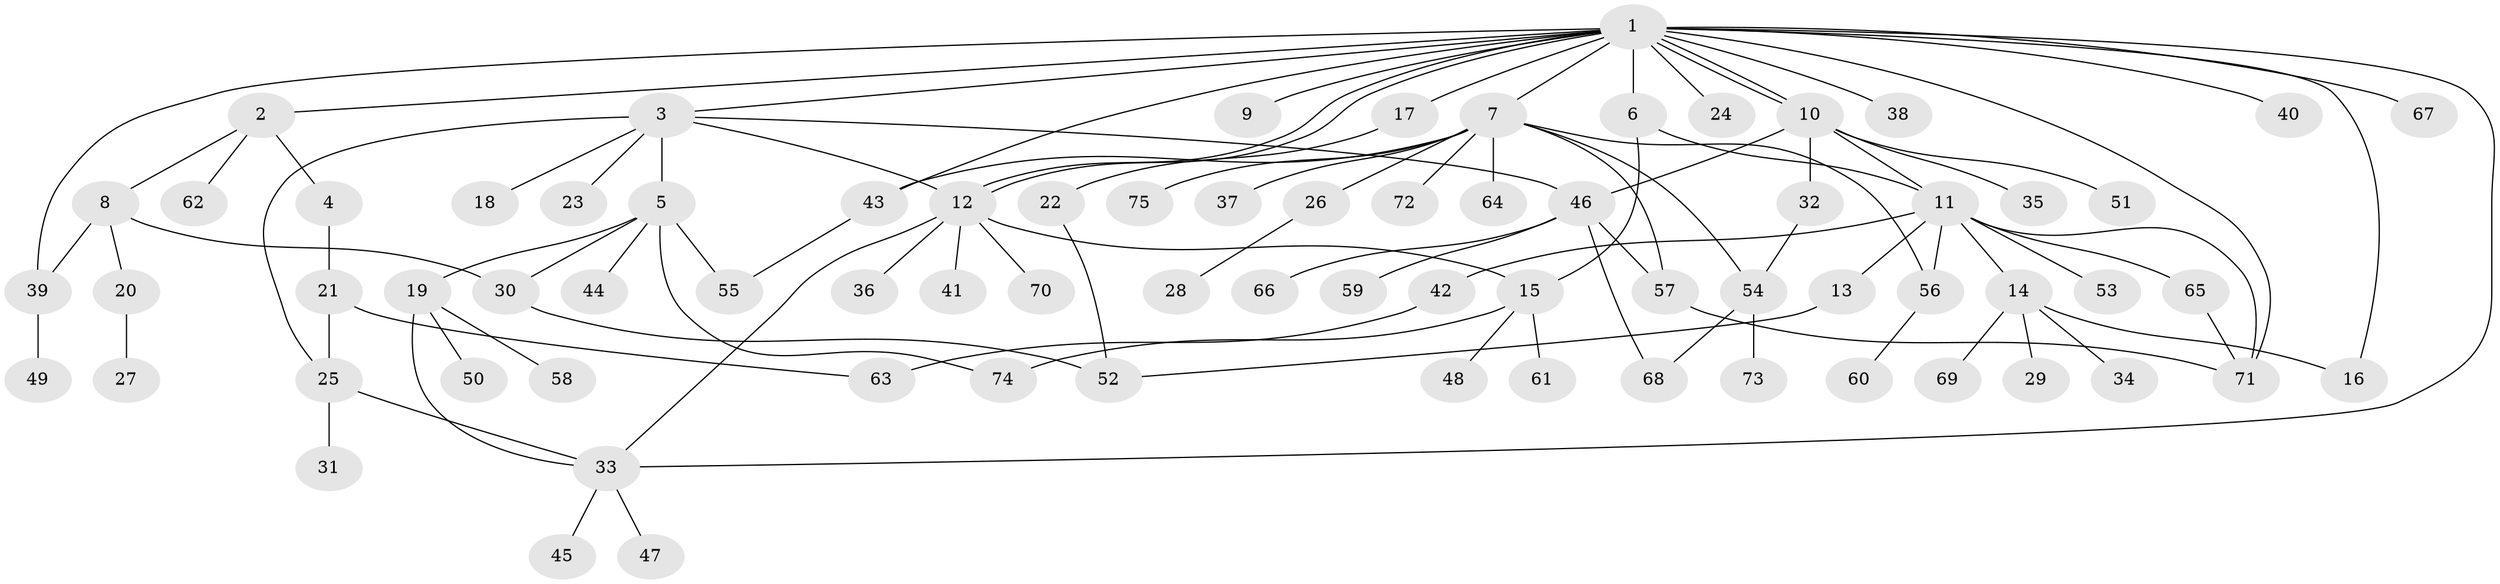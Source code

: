 // coarse degree distribution, {20: 0.01818181818181818, 6: 0.03636363636363636, 2: 0.2, 5: 0.07272727272727272, 9: 0.01818181818181818, 1: 0.45454545454545453, 11: 0.01818181818181818, 8: 0.01818181818181818, 7: 0.01818181818181818, 4: 0.03636363636363636, 3: 0.10909090909090909}
// Generated by graph-tools (version 1.1) at 2025/23/03/03/25 07:23:53]
// undirected, 75 vertices, 100 edges
graph export_dot {
graph [start="1"]
  node [color=gray90,style=filled];
  1;
  2;
  3;
  4;
  5;
  6;
  7;
  8;
  9;
  10;
  11;
  12;
  13;
  14;
  15;
  16;
  17;
  18;
  19;
  20;
  21;
  22;
  23;
  24;
  25;
  26;
  27;
  28;
  29;
  30;
  31;
  32;
  33;
  34;
  35;
  36;
  37;
  38;
  39;
  40;
  41;
  42;
  43;
  44;
  45;
  46;
  47;
  48;
  49;
  50;
  51;
  52;
  53;
  54;
  55;
  56;
  57;
  58;
  59;
  60;
  61;
  62;
  63;
  64;
  65;
  66;
  67;
  68;
  69;
  70;
  71;
  72;
  73;
  74;
  75;
  1 -- 2;
  1 -- 3;
  1 -- 6;
  1 -- 7;
  1 -- 9;
  1 -- 10;
  1 -- 10;
  1 -- 12;
  1 -- 12;
  1 -- 16;
  1 -- 17;
  1 -- 24;
  1 -- 33;
  1 -- 38;
  1 -- 39;
  1 -- 40;
  1 -- 43;
  1 -- 67;
  1 -- 71;
  2 -- 4;
  2 -- 8;
  2 -- 62;
  3 -- 5;
  3 -- 12;
  3 -- 18;
  3 -- 23;
  3 -- 25;
  3 -- 46;
  4 -- 21;
  5 -- 19;
  5 -- 30;
  5 -- 44;
  5 -- 55;
  5 -- 74;
  6 -- 11;
  6 -- 15;
  7 -- 26;
  7 -- 37;
  7 -- 43;
  7 -- 54;
  7 -- 56;
  7 -- 57;
  7 -- 64;
  7 -- 72;
  7 -- 75;
  8 -- 20;
  8 -- 30;
  8 -- 39;
  10 -- 11;
  10 -- 32;
  10 -- 35;
  10 -- 46;
  10 -- 51;
  11 -- 13;
  11 -- 14;
  11 -- 42;
  11 -- 53;
  11 -- 56;
  11 -- 65;
  11 -- 71;
  12 -- 15;
  12 -- 33;
  12 -- 36;
  12 -- 41;
  12 -- 70;
  13 -- 52;
  14 -- 16;
  14 -- 29;
  14 -- 34;
  14 -- 69;
  15 -- 48;
  15 -- 61;
  15 -- 74;
  17 -- 22;
  19 -- 33;
  19 -- 50;
  19 -- 58;
  20 -- 27;
  21 -- 25;
  21 -- 63;
  22 -- 52;
  25 -- 31;
  25 -- 33;
  26 -- 28;
  30 -- 52;
  32 -- 54;
  33 -- 45;
  33 -- 47;
  39 -- 49;
  42 -- 63;
  43 -- 55;
  46 -- 57;
  46 -- 59;
  46 -- 66;
  46 -- 68;
  54 -- 68;
  54 -- 73;
  56 -- 60;
  57 -- 71;
  65 -- 71;
}
